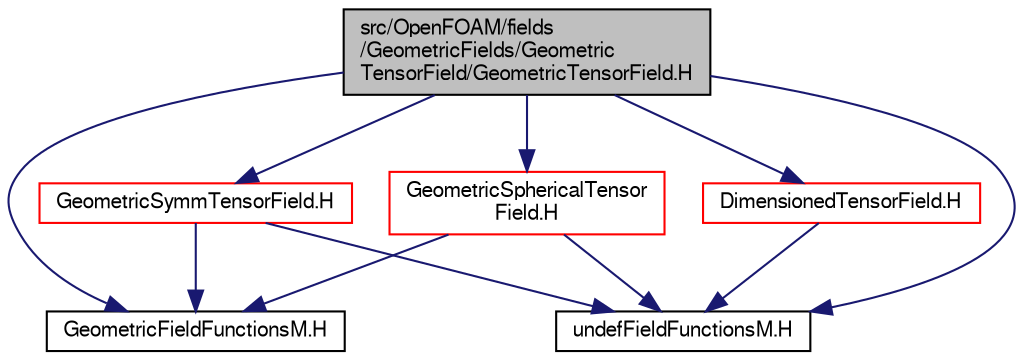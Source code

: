 digraph "src/OpenFOAM/fields/GeometricFields/GeometricTensorField/GeometricTensorField.H"
{
  bgcolor="transparent";
  edge [fontname="FreeSans",fontsize="10",labelfontname="FreeSans",labelfontsize="10"];
  node [fontname="FreeSans",fontsize="10",shape=record];
  Node0 [label="src/OpenFOAM/fields\l/GeometricFields/Geometric\lTensorField/GeometricTensorField.H",height=0.2,width=0.4,color="black", fillcolor="grey75", style="filled", fontcolor="black"];
  Node0 -> Node1 [color="midnightblue",fontsize="10",style="solid",fontname="FreeSans"];
  Node1 [label="GeometricSphericalTensor\lField.H",height=0.2,width=0.4,color="red",URL="$a09857.html",tooltip="SphericalTensor specific part of the implementation of GeometricField. "];
  Node1 -> Node153 [color="midnightblue",fontsize="10",style="solid",fontname="FreeSans"];
  Node153 [label="GeometricFieldFunctionsM.H",height=0.2,width=0.4,color="black",URL="$a09821.html"];
  Node1 -> Node97 [color="midnightblue",fontsize="10",style="solid",fontname="FreeSans"];
  Node97 [label="undefFieldFunctionsM.H",height=0.2,width=0.4,color="black",URL="$a09605.html"];
  Node0 -> Node154 [color="midnightblue",fontsize="10",style="solid",fontname="FreeSans"];
  Node154 [label="GeometricSymmTensorField.H",height=0.2,width=0.4,color="red",URL="$a09863.html",tooltip="SymmTensor specific part of the implementation of GeometricField. "];
  Node154 -> Node153 [color="midnightblue",fontsize="10",style="solid",fontname="FreeSans"];
  Node154 -> Node97 [color="midnightblue",fontsize="10",style="solid",fontname="FreeSans"];
  Node0 -> Node156 [color="midnightblue",fontsize="10",style="solid",fontname="FreeSans"];
  Node156 [label="DimensionedTensorField.H",height=0.2,width=0.4,color="red",URL="$a09467.html",tooltip="Tensor specific part of the implementation of DimensionedField. "];
  Node156 -> Node97 [color="midnightblue",fontsize="10",style="solid",fontname="FreeSans"];
  Node0 -> Node153 [color="midnightblue",fontsize="10",style="solid",fontname="FreeSans"];
  Node0 -> Node97 [color="midnightblue",fontsize="10",style="solid",fontname="FreeSans"];
}
